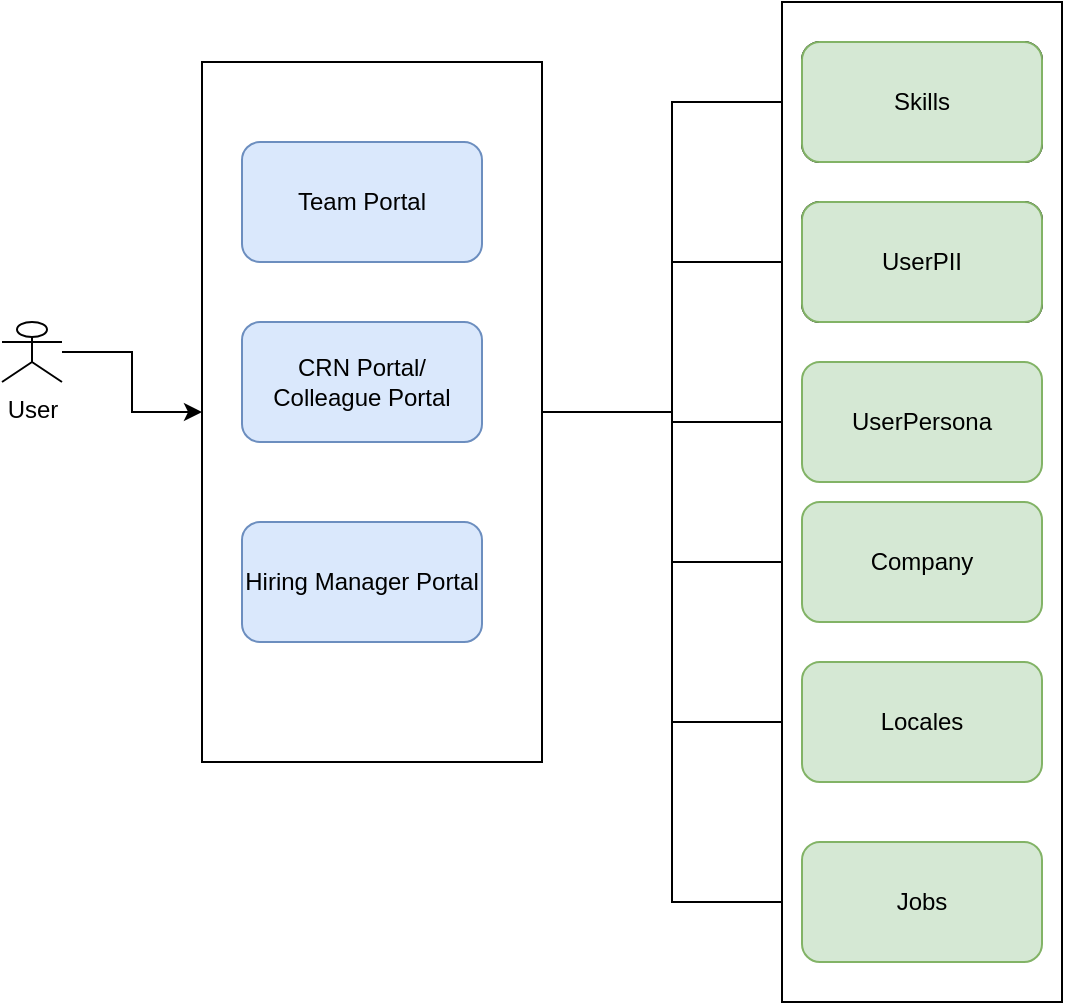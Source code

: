 <mxfile version="20.8.20" type="github">
  <diagram name="Page-1" id="cKxdtmw_B6sG-cJ21ths">
    <mxGraphModel dx="794" dy="438" grid="1" gridSize="10" guides="1" tooltips="1" connect="1" arrows="1" fold="1" page="1" pageScale="1" pageWidth="1169" pageHeight="827" math="0" shadow="0">
      <root>
        <mxCell id="0" />
        <mxCell id="1" parent="0" />
        <mxCell id="NBX-dgyrtyVS7gOFUXcp-32" style="edgeStyle=orthogonalEdgeStyle;rounded=0;orthogonalLoop=1;jettySize=auto;html=1;entryX=0;entryY=0.5;entryDx=0;entryDy=0;" edge="1" parent="1" source="NBX-dgyrtyVS7gOFUXcp-31" target="NBX-dgyrtyVS7gOFUXcp-19">
          <mxGeometry relative="1" as="geometry" />
        </mxCell>
        <mxCell id="NBX-dgyrtyVS7gOFUXcp-33" style="edgeStyle=orthogonalEdgeStyle;rounded=0;orthogonalLoop=1;jettySize=auto;html=1;entryX=0;entryY=0.5;entryDx=0;entryDy=0;" edge="1" parent="1" source="NBX-dgyrtyVS7gOFUXcp-31" target="NBX-dgyrtyVS7gOFUXcp-21">
          <mxGeometry relative="1" as="geometry" />
        </mxCell>
        <mxCell id="NBX-dgyrtyVS7gOFUXcp-34" style="edgeStyle=orthogonalEdgeStyle;rounded=0;orthogonalLoop=1;jettySize=auto;html=1;entryX=0;entryY=0.5;entryDx=0;entryDy=0;" edge="1" parent="1" source="NBX-dgyrtyVS7gOFUXcp-31" target="NBX-dgyrtyVS7gOFUXcp-22">
          <mxGeometry relative="1" as="geometry" />
        </mxCell>
        <mxCell id="NBX-dgyrtyVS7gOFUXcp-35" style="edgeStyle=orthogonalEdgeStyle;rounded=0;orthogonalLoop=1;jettySize=auto;html=1;entryX=0;entryY=0.5;entryDx=0;entryDy=0;" edge="1" parent="1" source="NBX-dgyrtyVS7gOFUXcp-31" target="NBX-dgyrtyVS7gOFUXcp-23">
          <mxGeometry relative="1" as="geometry" />
        </mxCell>
        <mxCell id="NBX-dgyrtyVS7gOFUXcp-36" style="edgeStyle=orthogonalEdgeStyle;rounded=0;orthogonalLoop=1;jettySize=auto;html=1;entryX=0;entryY=0.5;entryDx=0;entryDy=0;" edge="1" parent="1" source="NBX-dgyrtyVS7gOFUXcp-31" target="NBX-dgyrtyVS7gOFUXcp-24">
          <mxGeometry relative="1" as="geometry" />
        </mxCell>
        <mxCell id="NBX-dgyrtyVS7gOFUXcp-38" style="edgeStyle=orthogonalEdgeStyle;rounded=0;orthogonalLoop=1;jettySize=auto;html=1;entryX=0;entryY=0.5;entryDx=0;entryDy=0;" edge="1" parent="1" source="NBX-dgyrtyVS7gOFUXcp-31" target="NBX-dgyrtyVS7gOFUXcp-25">
          <mxGeometry relative="1" as="geometry" />
        </mxCell>
        <mxCell id="NBX-dgyrtyVS7gOFUXcp-31" value="" style="rounded=0;whiteSpace=wrap;html=1;" vertex="1" parent="1">
          <mxGeometry x="190" y="50" width="170" height="350" as="geometry" />
        </mxCell>
        <mxCell id="NBX-dgyrtyVS7gOFUXcp-45" style="edgeStyle=orthogonalEdgeStyle;rounded=0;orthogonalLoop=1;jettySize=auto;html=1;" edge="1" parent="1" source="NBX-dgyrtyVS7gOFUXcp-1" target="NBX-dgyrtyVS7gOFUXcp-31">
          <mxGeometry relative="1" as="geometry" />
        </mxCell>
        <mxCell id="NBX-dgyrtyVS7gOFUXcp-1" value="User" style="shape=umlActor;verticalLabelPosition=bottom;verticalAlign=top;html=1;outlineConnect=0;" vertex="1" parent="1">
          <mxGeometry x="90" y="180" width="30" height="30" as="geometry" />
        </mxCell>
        <mxCell id="NBX-dgyrtyVS7gOFUXcp-2" value="Team Portal" style="rounded=1;whiteSpace=wrap;html=1;fillColor=#dae8fc;strokeColor=#6c8ebf;" vertex="1" parent="1">
          <mxGeometry x="210" y="90" width="120" height="60" as="geometry" />
        </mxCell>
        <mxCell id="NBX-dgyrtyVS7gOFUXcp-3" value="CRN Portal/ Colleague Portal" style="rounded=1;whiteSpace=wrap;html=1;fillColor=#dae8fc;strokeColor=#6c8ebf;" vertex="1" parent="1">
          <mxGeometry x="210" y="180" width="120" height="60" as="geometry" />
        </mxCell>
        <mxCell id="NBX-dgyrtyVS7gOFUXcp-4" value="Hiring Manager Portal" style="rounded=1;whiteSpace=wrap;html=1;fillColor=#dae8fc;strokeColor=#6c8ebf;" vertex="1" parent="1">
          <mxGeometry x="210" y="280" width="120" height="60" as="geometry" />
        </mxCell>
        <mxCell id="NBX-dgyrtyVS7gOFUXcp-18" value="" style="rounded=0;whiteSpace=wrap;html=1;" vertex="1" parent="1">
          <mxGeometry x="480" y="20" width="140" height="500" as="geometry" />
        </mxCell>
        <mxCell id="NBX-dgyrtyVS7gOFUXcp-19" value="Skills" style="rounded=1;whiteSpace=wrap;html=1;" vertex="1" parent="1">
          <mxGeometry x="490" y="40" width="120" height="60" as="geometry" />
        </mxCell>
        <mxCell id="NBX-dgyrtyVS7gOFUXcp-21" value="UserPII" style="rounded=1;whiteSpace=wrap;html=1;" vertex="1" parent="1">
          <mxGeometry x="490" y="120" width="120" height="60" as="geometry" />
        </mxCell>
        <mxCell id="NBX-dgyrtyVS7gOFUXcp-22" value="UserPersona" style="rounded=1;whiteSpace=wrap;html=1;fillColor=#d5e8d4;strokeColor=#82b366;" vertex="1" parent="1">
          <mxGeometry x="490" y="200" width="120" height="60" as="geometry" />
        </mxCell>
        <mxCell id="NBX-dgyrtyVS7gOFUXcp-23" value="Company" style="rounded=1;whiteSpace=wrap;html=1;fillColor=#d5e8d4;strokeColor=#82b366;" vertex="1" parent="1">
          <mxGeometry x="490" y="270" width="120" height="60" as="geometry" />
        </mxCell>
        <mxCell id="NBX-dgyrtyVS7gOFUXcp-24" value="Locales" style="rounded=1;whiteSpace=wrap;html=1;fillColor=#d5e8d4;strokeColor=#82b366;" vertex="1" parent="1">
          <mxGeometry x="490" y="350" width="120" height="60" as="geometry" />
        </mxCell>
        <mxCell id="NBX-dgyrtyVS7gOFUXcp-25" value="Jobs" style="rounded=1;whiteSpace=wrap;html=1;fillColor=#d5e8d4;strokeColor=#82b366;" vertex="1" parent="1">
          <mxGeometry x="490" y="440" width="120" height="60" as="geometry" />
        </mxCell>
        <mxCell id="NBX-dgyrtyVS7gOFUXcp-46" value="Skills" style="rounded=1;whiteSpace=wrap;html=1;fillColor=#d5e8d4;strokeColor=#82b366;" vertex="1" parent="1">
          <mxGeometry x="490" y="40" width="120" height="60" as="geometry" />
        </mxCell>
        <mxCell id="NBX-dgyrtyVS7gOFUXcp-47" value="UserPII" style="rounded=1;whiteSpace=wrap;html=1;fillColor=#d5e8d4;strokeColor=#82b366;" vertex="1" parent="1">
          <mxGeometry x="490" y="120" width="120" height="60" as="geometry" />
        </mxCell>
      </root>
    </mxGraphModel>
  </diagram>
</mxfile>
